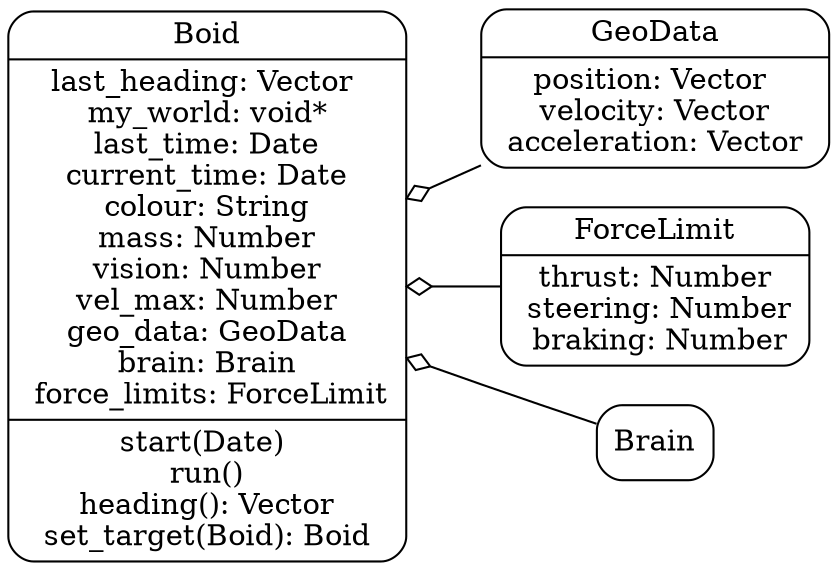digraph Boid{
	rankdir=RL;

	node[ shape="Mrecord"];

	Boid [ label="Boid | last_heading: Vector \n \
  	                     my_world: void* \n \
 	                     last_time: Date \n \
 	                     current_time: Date \n \
	                     colour: String \n \
	                     mass: Number \n \
	                     vision: Number \n \
	                     vel_max: Number \n \
	                     geo_data: GeoData \n \
	                     brain: Brain \n \
	                     force_limits: ForceLimit |
	                     start(Date) \n \
	                     run() \n \
	                     heading(): Vector \n \
	                     set_target(Boid): Boid \n \
	                     " ];

	GeoData [ label="GeoData | position: Vector \n \
	                           velocity: Vector \n \
	                           acceleration: Vector \n " ];

    ForceLimit [ label="ForceLimit | thrust: Number\n \
                                     steering: Number\n \
                                     braking: Number\n "];	                           


    GeoData       -> Boid [ arrowhead="odiamond" ];	       
    Brain         -> Boid [ arrowhead="odiamond" ];
    ForceLimit    -> Boid [ arrowhead="odiamond" ];
}